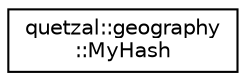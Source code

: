 digraph "Graphical Class Hierarchy"
{
 // LATEX_PDF_SIZE
  edge [fontname="Helvetica",fontsize="10",labelfontname="Helvetica",labelfontsize="10"];
  node [fontname="Helvetica",fontsize="10",shape=record];
  rankdir="LR";
  Node0 [label="quetzal::geography\l::MyHash",height=0.2,width=0.4,color="black", fillcolor="white", style="filled",URL="$structquetzal_1_1geography_1_1_my_hash.html",tooltip=" "];
}
